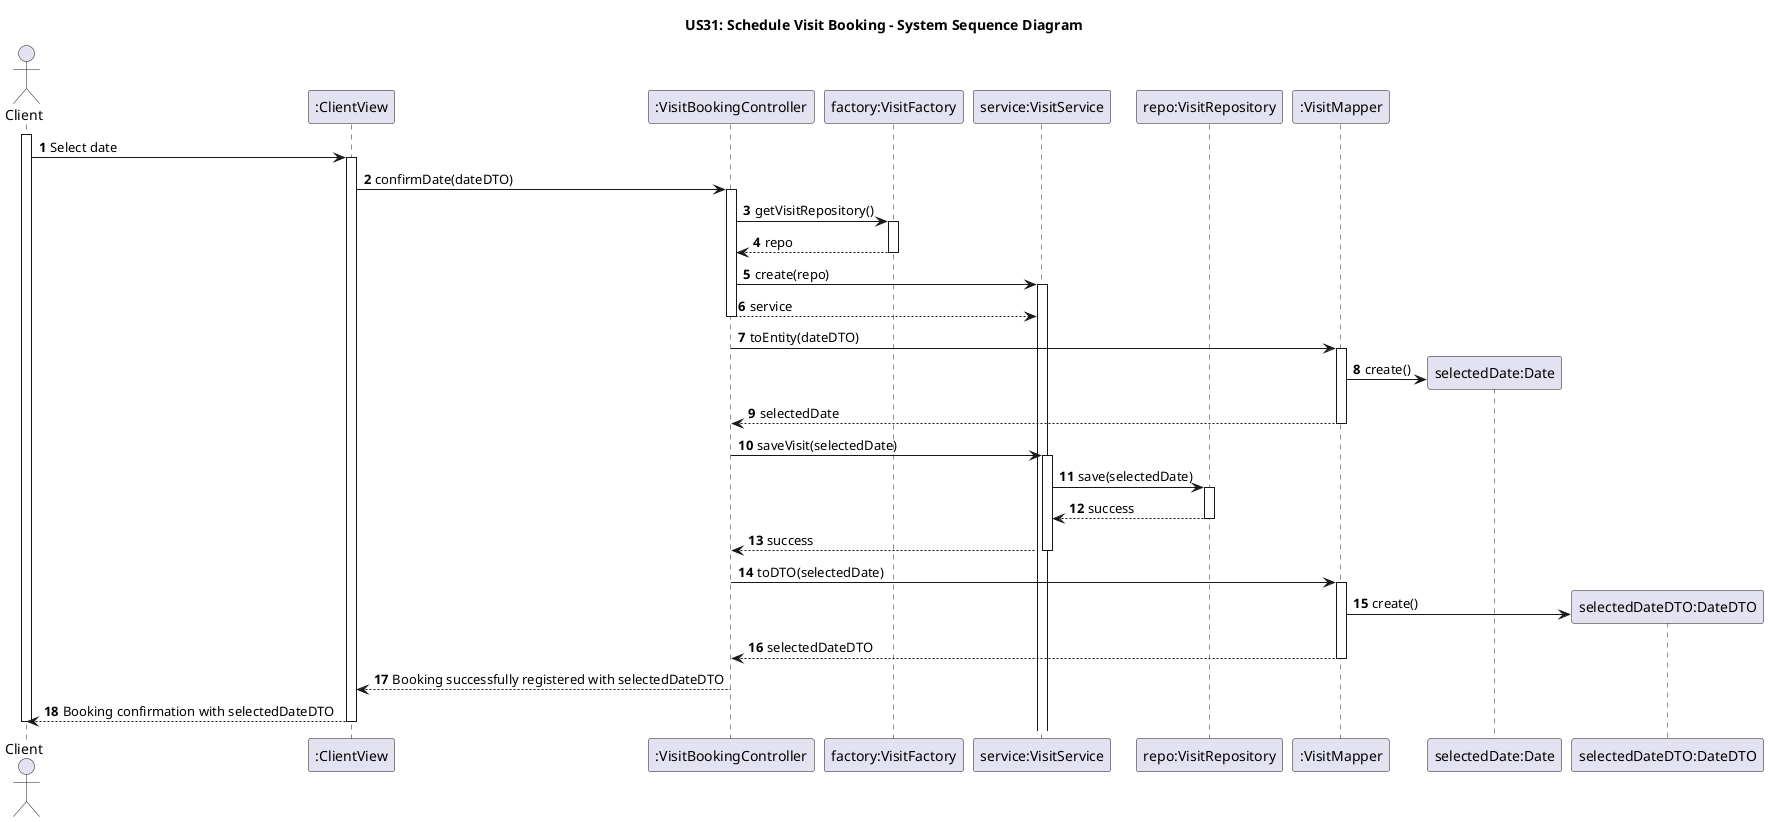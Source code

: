 @startuml
title US31: Schedule Visit Booking - System Sequence Diagram

autoactivate on
autonumber

actor "Client" as Client
participant ":ClientView" as UI
participant ":VisitBookingController" as Ctrl
participant "factory:VisitFactory" as Factory
participant "service:VisitService" as Service
participant "repo:VisitRepository" as Repo
participant ":VisitMapper" as Mapper

activate Client

Client -> UI: Select date
UI -> Ctrl: confirmDate(dateDTO)
Ctrl -> Factory: getVisitRepository()
Factory --> Ctrl: repo
Ctrl -> Service: create(repo)
Ctrl --> Service: service

Ctrl -> Mapper: toEntity(dateDTO)
Mapper -> "selectedDate:Date"**: create()
Mapper --> Ctrl: selectedDate

Ctrl -> Service: saveVisit(selectedDate)
Service -> Repo: save(selectedDate)
Repo --> Service: success
Service --> Ctrl: success

Ctrl -> Mapper: toDTO(selectedDate)
Mapper -> "selectedDateDTO:DateDTO"**: create()
Mapper --> Ctrl: selectedDateDTO
Ctrl --> UI: Booking successfully registered with selectedDateDTO
UI --> Client: Booking confirmation with selectedDateDTO

deactivate Client

@enduml